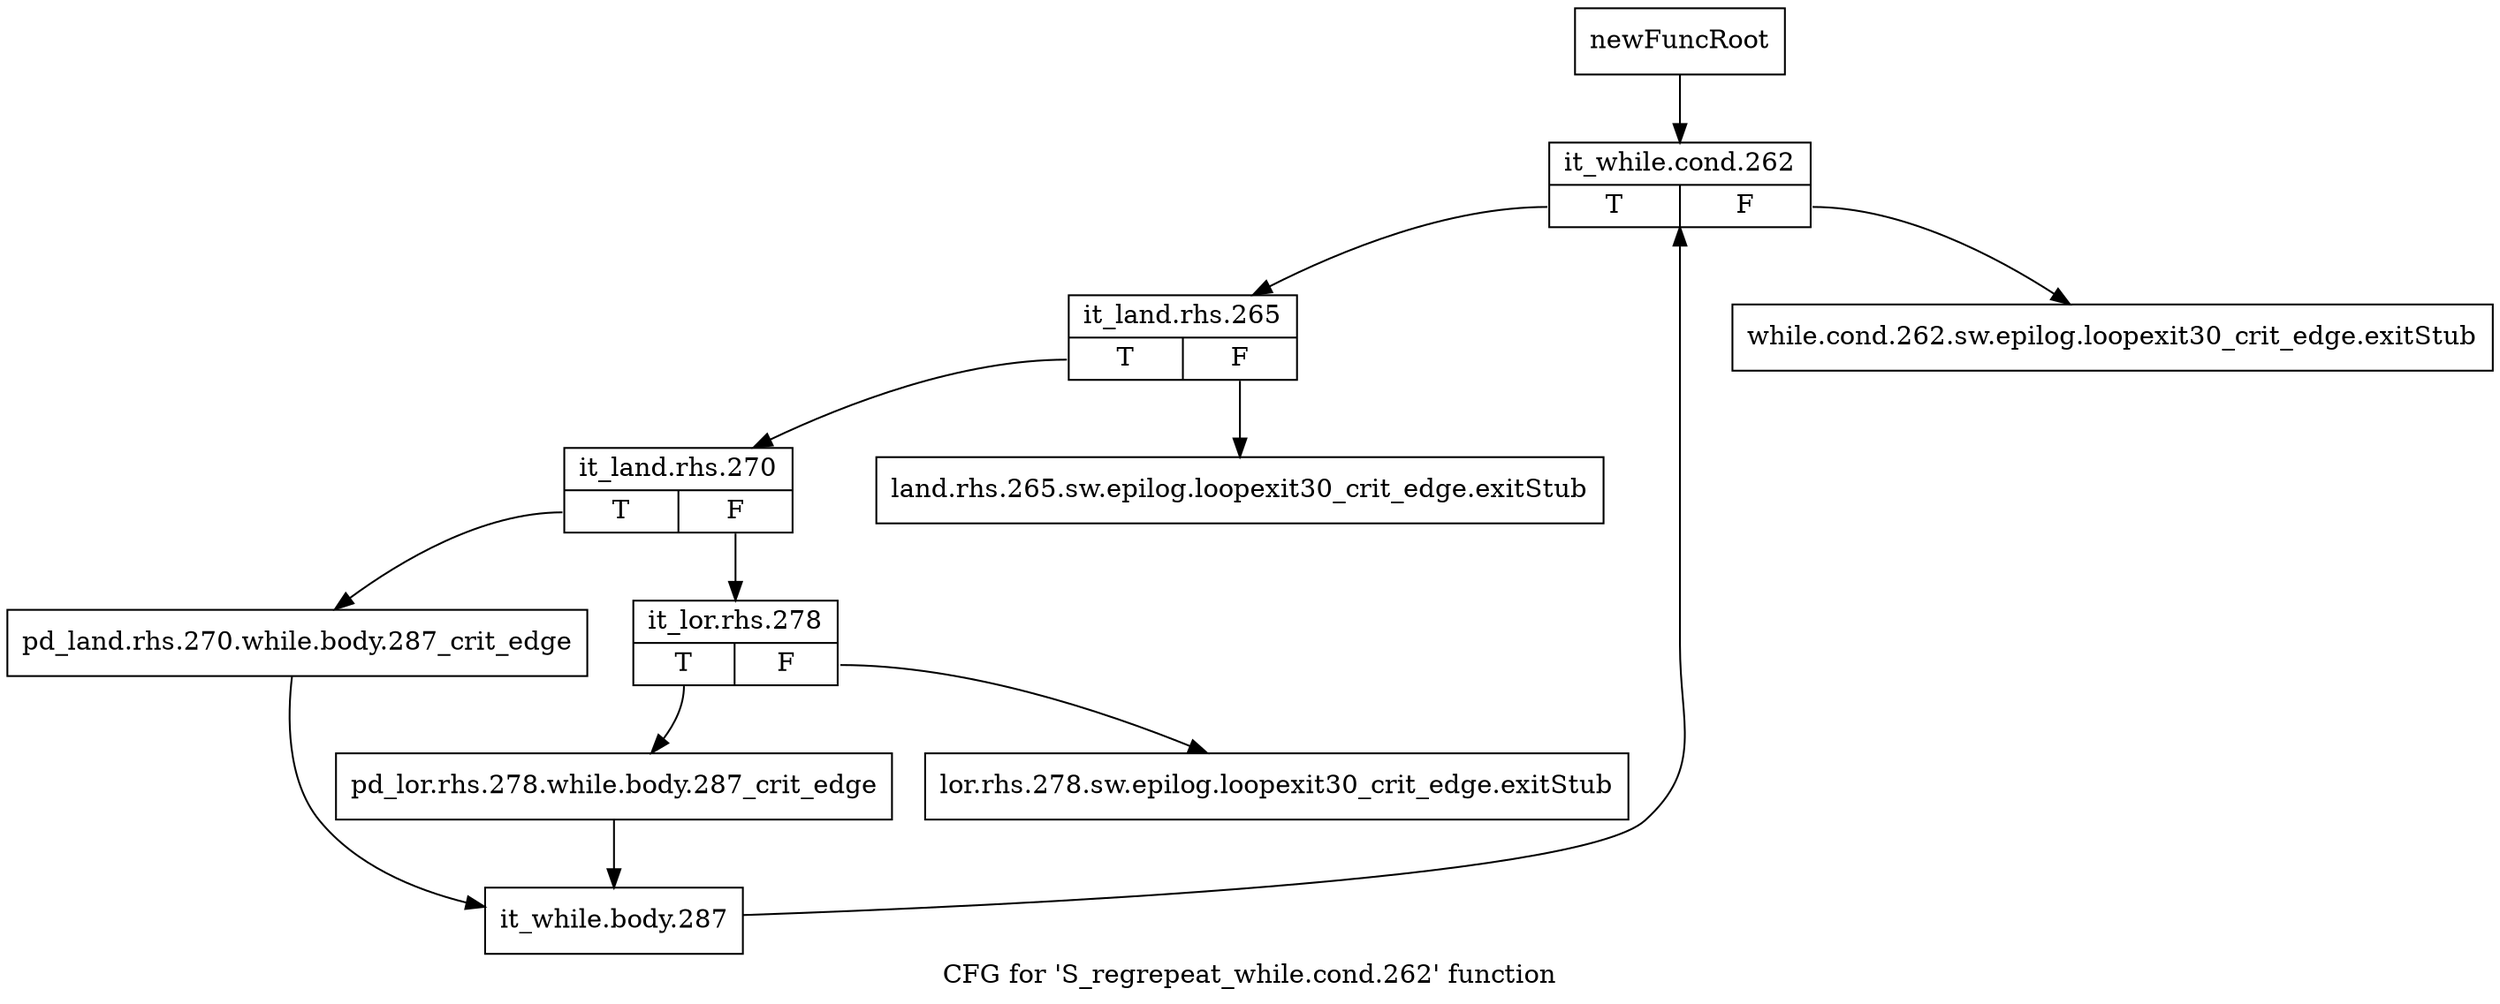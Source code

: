 digraph "CFG for 'S_regrepeat_while.cond.262' function" {
	label="CFG for 'S_regrepeat_while.cond.262' function";

	Node0x541b7d0 [shape=record,label="{newFuncRoot}"];
	Node0x541b7d0 -> Node0x541b910;
	Node0x541b820 [shape=record,label="{while.cond.262.sw.epilog.loopexit30_crit_edge.exitStub}"];
	Node0x541b870 [shape=record,label="{land.rhs.265.sw.epilog.loopexit30_crit_edge.exitStub}"];
	Node0x541b8c0 [shape=record,label="{lor.rhs.278.sw.epilog.loopexit30_crit_edge.exitStub}"];
	Node0x541b910 [shape=record,label="{it_while.cond.262|{<s0>T|<s1>F}}"];
	Node0x541b910:s0 -> Node0x541b960;
	Node0x541b910:s1 -> Node0x541b820;
	Node0x541b960 [shape=record,label="{it_land.rhs.265|{<s0>T|<s1>F}}"];
	Node0x541b960:s0 -> Node0x541b9b0;
	Node0x541b960:s1 -> Node0x541b870;
	Node0x541b9b0 [shape=record,label="{it_land.rhs.270|{<s0>T|<s1>F}}"];
	Node0x541b9b0:s0 -> Node0x541baa0;
	Node0x541b9b0:s1 -> Node0x541ba00;
	Node0x541ba00 [shape=record,label="{it_lor.rhs.278|{<s0>T|<s1>F}}"];
	Node0x541ba00:s0 -> Node0x541ba50;
	Node0x541ba00:s1 -> Node0x541b8c0;
	Node0x541ba50 [shape=record,label="{pd_lor.rhs.278.while.body.287_crit_edge}"];
	Node0x541ba50 -> Node0x541baf0;
	Node0x541baa0 [shape=record,label="{pd_land.rhs.270.while.body.287_crit_edge}"];
	Node0x541baa0 -> Node0x541baf0;
	Node0x541baf0 [shape=record,label="{it_while.body.287}"];
	Node0x541baf0 -> Node0x541b910;
}
